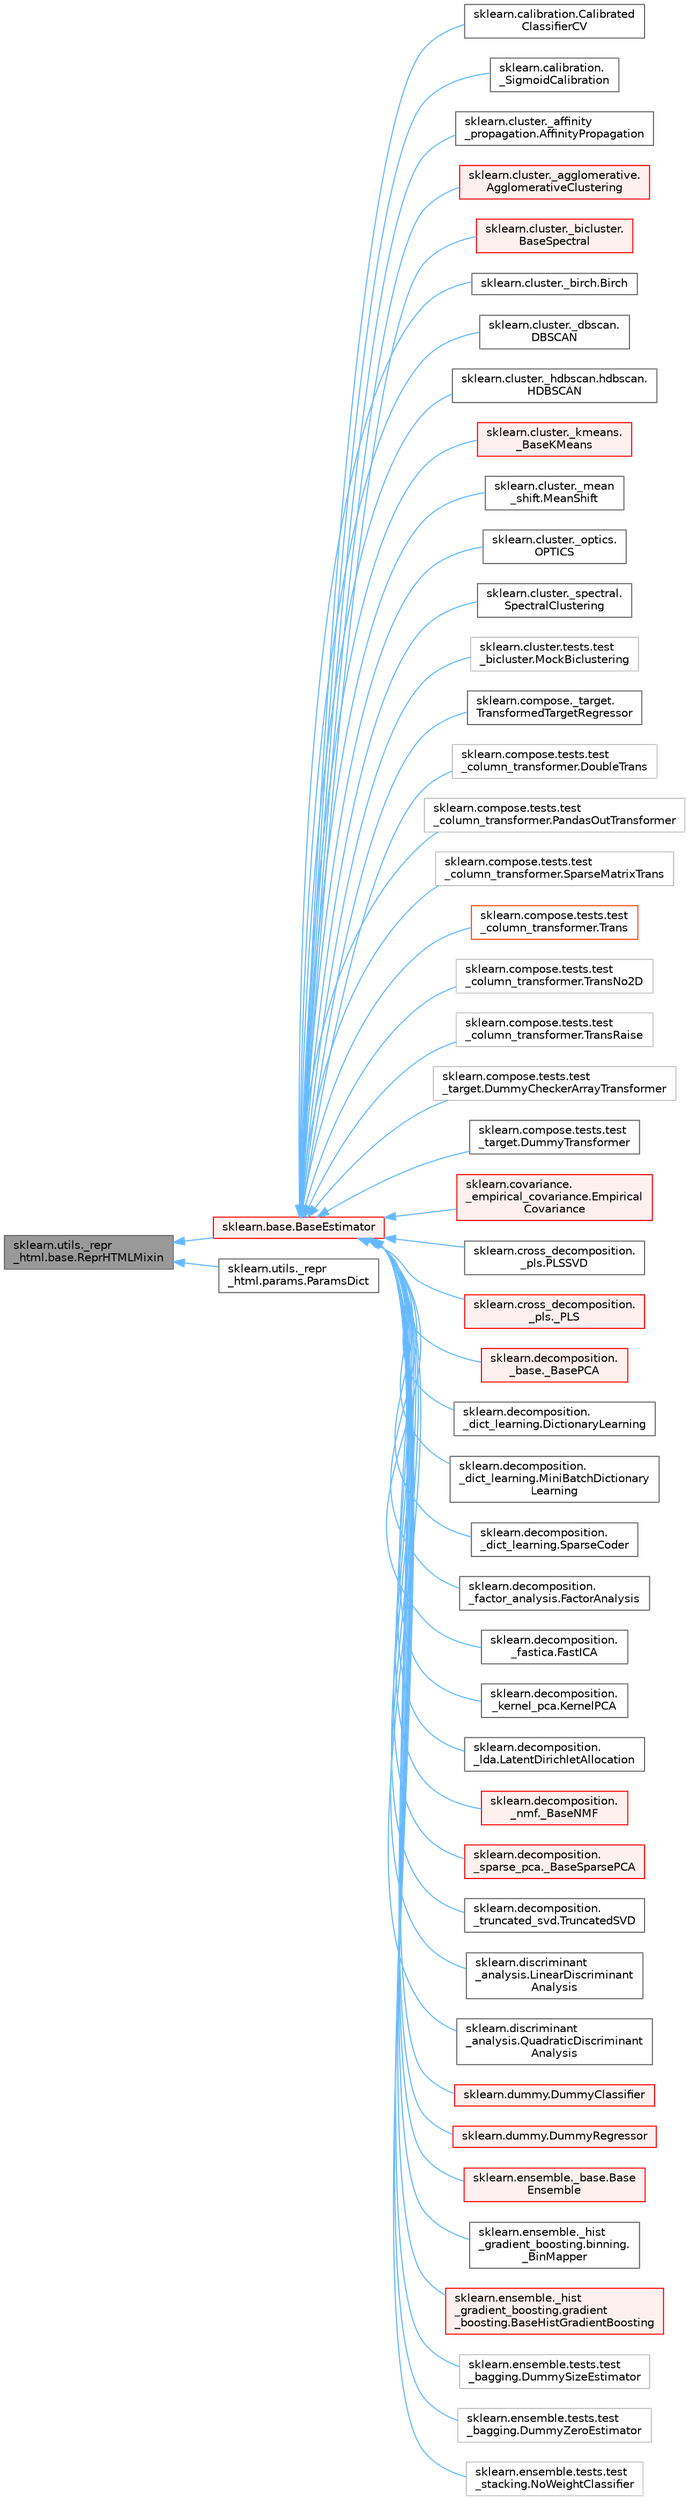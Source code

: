 digraph "sklearn.utils._repr_html.base.ReprHTMLMixin"
{
 // LATEX_PDF_SIZE
  bgcolor="transparent";
  edge [fontname=Helvetica,fontsize=10,labelfontname=Helvetica,labelfontsize=10];
  node [fontname=Helvetica,fontsize=10,shape=box,height=0.2,width=0.4];
  rankdir="LR";
  Node1 [id="Node000001",label="sklearn.utils._repr\l_html.base.ReprHTMLMixin",height=0.2,width=0.4,color="gray40", fillcolor="grey60", style="filled", fontcolor="black",tooltip=" "];
  Node1 -> Node2 [id="edge1_Node000001_Node000002",dir="back",color="steelblue1",style="solid",tooltip=" "];
  Node2 [id="Node000002",label="sklearn.base.BaseEstimator",height=0.2,width=0.4,color="red", fillcolor="#FFF0F0", style="filled",URL="$d3/d20/classsklearn_1_1base_1_1BaseEstimator.html",tooltip=" "];
  Node2 -> Node3 [id="edge2_Node000002_Node000003",dir="back",color="steelblue1",style="solid",tooltip=" "];
  Node3 [id="Node000003",label="sklearn.calibration.Calibrated\lClassifierCV",height=0.2,width=0.4,color="gray40", fillcolor="white", style="filled",URL="$db/d03/classsklearn_1_1calibration_1_1CalibratedClassifierCV.html",tooltip=" "];
  Node2 -> Node4 [id="edge3_Node000002_Node000004",dir="back",color="steelblue1",style="solid",tooltip=" "];
  Node4 [id="Node000004",label="sklearn.calibration.\l_SigmoidCalibration",height=0.2,width=0.4,color="gray40", fillcolor="white", style="filled",URL="$d4/d0d/classsklearn_1_1calibration_1_1__SigmoidCalibration.html",tooltip=" "];
  Node2 -> Node5 [id="edge4_Node000002_Node000005",dir="back",color="steelblue1",style="solid",tooltip=" "];
  Node5 [id="Node000005",label="sklearn.cluster._affinity\l_propagation.AffinityPropagation",height=0.2,width=0.4,color="gray40", fillcolor="white", style="filled",URL="$d8/db9/classsklearn_1_1cluster_1_1__affinity__propagation_1_1AffinityPropagation.html",tooltip=" "];
  Node2 -> Node6 [id="edge5_Node000002_Node000006",dir="back",color="steelblue1",style="solid",tooltip=" "];
  Node6 [id="Node000006",label="sklearn.cluster._agglomerative.\lAgglomerativeClustering",height=0.2,width=0.4,color="red", fillcolor="#FFF0F0", style="filled",URL="$d2/dfe/classsklearn_1_1cluster_1_1__agglomerative_1_1AgglomerativeClustering.html",tooltip=" "];
  Node2 -> Node8 [id="edge6_Node000002_Node000008",dir="back",color="steelblue1",style="solid",tooltip=" "];
  Node8 [id="Node000008",label="sklearn.cluster._bicluster.\lBaseSpectral",height=0.2,width=0.4,color="red", fillcolor="#FFF0F0", style="filled",URL="$db/d6b/classsklearn_1_1cluster_1_1__bicluster_1_1BaseSpectral.html",tooltip=" "];
  Node2 -> Node11 [id="edge7_Node000002_Node000011",dir="back",color="steelblue1",style="solid",tooltip=" "];
  Node11 [id="Node000011",label="sklearn.cluster._birch.Birch",height=0.2,width=0.4,color="gray40", fillcolor="white", style="filled",URL="$d9/d3b/classsklearn_1_1cluster_1_1__birch_1_1Birch.html",tooltip=" "];
  Node2 -> Node12 [id="edge8_Node000002_Node000012",dir="back",color="steelblue1",style="solid",tooltip=" "];
  Node12 [id="Node000012",label="sklearn.cluster._dbscan.\lDBSCAN",height=0.2,width=0.4,color="gray40", fillcolor="white", style="filled",URL="$d4/d47/classsklearn_1_1cluster_1_1__dbscan_1_1DBSCAN.html",tooltip=" "];
  Node2 -> Node13 [id="edge9_Node000002_Node000013",dir="back",color="steelblue1",style="solid",tooltip=" "];
  Node13 [id="Node000013",label="sklearn.cluster._hdbscan.hdbscan.\lHDBSCAN",height=0.2,width=0.4,color="gray40", fillcolor="white", style="filled",URL="$dc/d88/classsklearn_1_1cluster_1_1__hdbscan_1_1hdbscan_1_1HDBSCAN.html",tooltip=" "];
  Node2 -> Node14 [id="edge10_Node000002_Node000014",dir="back",color="steelblue1",style="solid",tooltip=" "];
  Node14 [id="Node000014",label="sklearn.cluster._kmeans.\l_BaseKMeans",height=0.2,width=0.4,color="red", fillcolor="#FFF0F0", style="filled",URL="$df/d2d/classsklearn_1_1cluster_1_1__kmeans_1_1__BaseKMeans.html",tooltip=" "];
  Node2 -> Node18 [id="edge11_Node000002_Node000018",dir="back",color="steelblue1",style="solid",tooltip=" "];
  Node18 [id="Node000018",label="sklearn.cluster._mean\l_shift.MeanShift",height=0.2,width=0.4,color="gray40", fillcolor="white", style="filled",URL="$d4/d01/classsklearn_1_1cluster_1_1__mean__shift_1_1MeanShift.html",tooltip=" "];
  Node2 -> Node19 [id="edge12_Node000002_Node000019",dir="back",color="steelblue1",style="solid",tooltip=" "];
  Node19 [id="Node000019",label="sklearn.cluster._optics.\lOPTICS",height=0.2,width=0.4,color="gray40", fillcolor="white", style="filled",URL="$d6/dee/classsklearn_1_1cluster_1_1__optics_1_1OPTICS.html",tooltip=" "];
  Node2 -> Node20 [id="edge13_Node000002_Node000020",dir="back",color="steelblue1",style="solid",tooltip=" "];
  Node20 [id="Node000020",label="sklearn.cluster._spectral.\lSpectralClustering",height=0.2,width=0.4,color="gray40", fillcolor="white", style="filled",URL="$d7/d39/classsklearn_1_1cluster_1_1__spectral_1_1SpectralClustering.html",tooltip=" "];
  Node2 -> Node21 [id="edge14_Node000002_Node000021",dir="back",color="steelblue1",style="solid",tooltip=" "];
  Node21 [id="Node000021",label="sklearn.cluster.tests.test\l_bicluster.MockBiclustering",height=0.2,width=0.4,color="grey75", fillcolor="white", style="filled",URL="$d0/d46/classsklearn_1_1cluster_1_1tests_1_1test__bicluster_1_1MockBiclustering.html",tooltip=" "];
  Node2 -> Node22 [id="edge15_Node000002_Node000022",dir="back",color="steelblue1",style="solid",tooltip=" "];
  Node22 [id="Node000022",label="sklearn.compose._target.\lTransformedTargetRegressor",height=0.2,width=0.4,color="gray40", fillcolor="white", style="filled",URL="$df/d6f/classsklearn_1_1compose_1_1__target_1_1TransformedTargetRegressor.html",tooltip=" "];
  Node2 -> Node23 [id="edge16_Node000002_Node000023",dir="back",color="steelblue1",style="solid",tooltip=" "];
  Node23 [id="Node000023",label="sklearn.compose.tests.test\l_column_transformer.DoubleTrans",height=0.2,width=0.4,color="grey75", fillcolor="white", style="filled",URL="$da/d16/classsklearn_1_1compose_1_1tests_1_1test__column__transformer_1_1DoubleTrans.html",tooltip=" "];
  Node2 -> Node24 [id="edge17_Node000002_Node000024",dir="back",color="steelblue1",style="solid",tooltip=" "];
  Node24 [id="Node000024",label="sklearn.compose.tests.test\l_column_transformer.PandasOutTransformer",height=0.2,width=0.4,color="grey75", fillcolor="white", style="filled",URL="$d7/d0b/classsklearn_1_1compose_1_1tests_1_1test__column__transformer_1_1PandasOutTransformer.html",tooltip=" "];
  Node2 -> Node25 [id="edge18_Node000002_Node000025",dir="back",color="steelblue1",style="solid",tooltip=" "];
  Node25 [id="Node000025",label="sklearn.compose.tests.test\l_column_transformer.SparseMatrixTrans",height=0.2,width=0.4,color="grey75", fillcolor="white", style="filled",URL="$de/d5b/classsklearn_1_1compose_1_1tests_1_1test__column__transformer_1_1SparseMatrixTrans.html",tooltip=" "];
  Node2 -> Node26 [id="edge19_Node000002_Node000026",dir="back",color="steelblue1",style="solid",tooltip=" "];
  Node26 [id="Node000026",label="sklearn.compose.tests.test\l_column_transformer.Trans",height=0.2,width=0.4,color="orangered", fillcolor="white", style="filled",URL="$d7/d15/classsklearn_1_1compose_1_1tests_1_1test__column__transformer_1_1Trans.html",tooltip=" "];
  Node2 -> Node28 [id="edge20_Node000002_Node000028",dir="back",color="steelblue1",style="solid",tooltip=" "];
  Node28 [id="Node000028",label="sklearn.compose.tests.test\l_column_transformer.TransNo2D",height=0.2,width=0.4,color="grey75", fillcolor="white", style="filled",URL="$dd/dca/classsklearn_1_1compose_1_1tests_1_1test__column__transformer_1_1TransNo2D.html",tooltip=" "];
  Node2 -> Node29 [id="edge21_Node000002_Node000029",dir="back",color="steelblue1",style="solid",tooltip=" "];
  Node29 [id="Node000029",label="sklearn.compose.tests.test\l_column_transformer.TransRaise",height=0.2,width=0.4,color="grey75", fillcolor="white", style="filled",URL="$db/dfd/classsklearn_1_1compose_1_1tests_1_1test__column__transformer_1_1TransRaise.html",tooltip=" "];
  Node2 -> Node30 [id="edge22_Node000002_Node000030",dir="back",color="steelblue1",style="solid",tooltip=" "];
  Node30 [id="Node000030",label="sklearn.compose.tests.test\l_target.DummyCheckerArrayTransformer",height=0.2,width=0.4,color="grey75", fillcolor="white", style="filled",URL="$dd/dac/classsklearn_1_1compose_1_1tests_1_1test__target_1_1DummyCheckerArrayTransformer.html",tooltip=" "];
  Node2 -> Node31 [id="edge23_Node000002_Node000031",dir="back",color="steelblue1",style="solid",tooltip=" "];
  Node31 [id="Node000031",label="sklearn.compose.tests.test\l_target.DummyTransformer",height=0.2,width=0.4,color="gray40", fillcolor="white", style="filled",URL="$dd/d2f/classsklearn_1_1compose_1_1tests_1_1test__target_1_1DummyTransformer.html",tooltip=" "];
  Node2 -> Node32 [id="edge24_Node000002_Node000032",dir="back",color="steelblue1",style="solid",tooltip=" "];
  Node32 [id="Node000032",label="sklearn.covariance.\l_empirical_covariance.Empirical\lCovariance",height=0.2,width=0.4,color="red", fillcolor="#FFF0F0", style="filled",URL="$d9/d14/classsklearn_1_1covariance_1_1__empirical__covariance_1_1EmpiricalCovariance.html",tooltip=" "];
  Node2 -> Node41 [id="edge25_Node000002_Node000041",dir="back",color="steelblue1",style="solid",tooltip=" "];
  Node41 [id="Node000041",label="sklearn.cross_decomposition.\l_pls.PLSSVD",height=0.2,width=0.4,color="gray40", fillcolor="white", style="filled",URL="$dd/d3d/classsklearn_1_1cross__decomposition_1_1__pls_1_1PLSSVD.html",tooltip=" "];
  Node2 -> Node42 [id="edge26_Node000002_Node000042",dir="back",color="steelblue1",style="solid",tooltip=" "];
  Node42 [id="Node000042",label="sklearn.cross_decomposition.\l_pls._PLS",height=0.2,width=0.4,color="red", fillcolor="#FFF0F0", style="filled",URL="$d2/dbd/classsklearn_1_1cross__decomposition_1_1__pls_1_1__PLS.html",tooltip=" "];
  Node2 -> Node46 [id="edge27_Node000002_Node000046",dir="back",color="steelblue1",style="solid",tooltip=" "];
  Node46 [id="Node000046",label="sklearn.decomposition.\l_base._BasePCA",height=0.2,width=0.4,color="red", fillcolor="#FFF0F0", style="filled",URL="$d6/dcb/classsklearn_1_1decomposition_1_1__base_1_1__BasePCA.html",tooltip=" "];
  Node2 -> Node49 [id="edge28_Node000002_Node000049",dir="back",color="steelblue1",style="solid",tooltip=" "];
  Node49 [id="Node000049",label="sklearn.decomposition.\l_dict_learning.DictionaryLearning",height=0.2,width=0.4,color="gray40", fillcolor="white", style="filled",URL="$db/d05/classsklearn_1_1decomposition_1_1__dict__learning_1_1DictionaryLearning.html",tooltip=" "];
  Node2 -> Node50 [id="edge29_Node000002_Node000050",dir="back",color="steelblue1",style="solid",tooltip=" "];
  Node50 [id="Node000050",label="sklearn.decomposition.\l_dict_learning.MiniBatchDictionary\lLearning",height=0.2,width=0.4,color="gray40", fillcolor="white", style="filled",URL="$df/d60/classsklearn_1_1decomposition_1_1__dict__learning_1_1MiniBatchDictionaryLearning.html",tooltip=" "];
  Node2 -> Node51 [id="edge30_Node000002_Node000051",dir="back",color="steelblue1",style="solid",tooltip=" "];
  Node51 [id="Node000051",label="sklearn.decomposition.\l_dict_learning.SparseCoder",height=0.2,width=0.4,color="gray40", fillcolor="white", style="filled",URL="$d8/d2a/classsklearn_1_1decomposition_1_1__dict__learning_1_1SparseCoder.html",tooltip=" "];
  Node2 -> Node52 [id="edge31_Node000002_Node000052",dir="back",color="steelblue1",style="solid",tooltip=" "];
  Node52 [id="Node000052",label="sklearn.decomposition.\l_factor_analysis.FactorAnalysis",height=0.2,width=0.4,color="gray40", fillcolor="white", style="filled",URL="$d4/d06/classsklearn_1_1decomposition_1_1__factor__analysis_1_1FactorAnalysis.html",tooltip=" "];
  Node2 -> Node53 [id="edge32_Node000002_Node000053",dir="back",color="steelblue1",style="solid",tooltip=" "];
  Node53 [id="Node000053",label="sklearn.decomposition.\l_fastica.FastICA",height=0.2,width=0.4,color="gray40", fillcolor="white", style="filled",URL="$d1/de9/classsklearn_1_1decomposition_1_1__fastica_1_1FastICA.html",tooltip=" "];
  Node2 -> Node54 [id="edge33_Node000002_Node000054",dir="back",color="steelblue1",style="solid",tooltip=" "];
  Node54 [id="Node000054",label="sklearn.decomposition.\l_kernel_pca.KernelPCA",height=0.2,width=0.4,color="gray40", fillcolor="white", style="filled",URL="$d1/d92/classsklearn_1_1decomposition_1_1__kernel__pca_1_1KernelPCA.html",tooltip=" "];
  Node2 -> Node55 [id="edge34_Node000002_Node000055",dir="back",color="steelblue1",style="solid",tooltip=" "];
  Node55 [id="Node000055",label="sklearn.decomposition.\l_lda.LatentDirichletAllocation",height=0.2,width=0.4,color="gray40", fillcolor="white", style="filled",URL="$da/d17/classsklearn_1_1decomposition_1_1__lda_1_1LatentDirichletAllocation.html",tooltip=" "];
  Node2 -> Node56 [id="edge35_Node000002_Node000056",dir="back",color="steelblue1",style="solid",tooltip=" "];
  Node56 [id="Node000056",label="sklearn.decomposition.\l_nmf._BaseNMF",height=0.2,width=0.4,color="red", fillcolor="#FFF0F0", style="filled",URL="$de/d90/classsklearn_1_1decomposition_1_1__nmf_1_1__BaseNMF.html",tooltip=" "];
  Node2 -> Node59 [id="edge36_Node000002_Node000059",dir="back",color="steelblue1",style="solid",tooltip=" "];
  Node59 [id="Node000059",label="sklearn.decomposition.\l_sparse_pca._BaseSparsePCA",height=0.2,width=0.4,color="red", fillcolor="#FFF0F0", style="filled",URL="$de/ddc/classsklearn_1_1decomposition_1_1__sparse__pca_1_1__BaseSparsePCA.html",tooltip=" "];
  Node2 -> Node62 [id="edge37_Node000002_Node000062",dir="back",color="steelblue1",style="solid",tooltip=" "];
  Node62 [id="Node000062",label="sklearn.decomposition.\l_truncated_svd.TruncatedSVD",height=0.2,width=0.4,color="gray40", fillcolor="white", style="filled",URL="$df/d53/classsklearn_1_1decomposition_1_1__truncated__svd_1_1TruncatedSVD.html",tooltip=" "];
  Node2 -> Node63 [id="edge38_Node000002_Node000063",dir="back",color="steelblue1",style="solid",tooltip=" "];
  Node63 [id="Node000063",label="sklearn.discriminant\l_analysis.LinearDiscriminant\lAnalysis",height=0.2,width=0.4,color="gray40", fillcolor="white", style="filled",URL="$d3/d03/classsklearn_1_1discriminant__analysis_1_1LinearDiscriminantAnalysis.html",tooltip=" "];
  Node2 -> Node64 [id="edge39_Node000002_Node000064",dir="back",color="steelblue1",style="solid",tooltip=" "];
  Node64 [id="Node000064",label="sklearn.discriminant\l_analysis.QuadraticDiscriminant\lAnalysis",height=0.2,width=0.4,color="gray40", fillcolor="white", style="filled",URL="$d8/d05/classsklearn_1_1discriminant__analysis_1_1QuadraticDiscriminantAnalysis.html",tooltip=" "];
  Node2 -> Node65 [id="edge40_Node000002_Node000065",dir="back",color="steelblue1",style="solid",tooltip=" "];
  Node65 [id="Node000065",label="sklearn.dummy.DummyClassifier",height=0.2,width=0.4,color="red", fillcolor="#FFF0F0", style="filled",URL="$d5/d95/classsklearn_1_1dummy_1_1DummyClassifier.html",tooltip=" "];
  Node2 -> Node69 [id="edge41_Node000002_Node000069",dir="back",color="steelblue1",style="solid",tooltip=" "];
  Node69 [id="Node000069",label="sklearn.dummy.DummyRegressor",height=0.2,width=0.4,color="red", fillcolor="#FFF0F0", style="filled",URL="$d1/dcb/classsklearn_1_1dummy_1_1DummyRegressor.html",tooltip=" "];
  Node2 -> Node74 [id="edge42_Node000002_Node000074",dir="back",color="steelblue1",style="solid",tooltip=" "];
  Node74 [id="Node000074",label="sklearn.ensemble._base.Base\lEnsemble",height=0.2,width=0.4,color="red", fillcolor="#FFF0F0", style="filled",URL="$d9/d0e/classsklearn_1_1ensemble_1_1__base_1_1BaseEnsemble.html",tooltip=" "];
  Node2 -> Node95 [id="edge43_Node000002_Node000095",dir="back",color="steelblue1",style="solid",tooltip=" "];
  Node95 [id="Node000095",label="sklearn.ensemble._hist\l_gradient_boosting.binning.\l_BinMapper",height=0.2,width=0.4,color="gray40", fillcolor="white", style="filled",URL="$d6/d09/classsklearn_1_1ensemble_1_1__hist__gradient__boosting_1_1binning_1_1__BinMapper.html",tooltip=" "];
  Node2 -> Node96 [id="edge44_Node000002_Node000096",dir="back",color="steelblue1",style="solid",tooltip=" "];
  Node96 [id="Node000096",label="sklearn.ensemble._hist\l_gradient_boosting.gradient\l_boosting.BaseHistGradientBoosting",height=0.2,width=0.4,color="red", fillcolor="#FFF0F0", style="filled",URL="$d0/d2d/classsklearn_1_1ensemble_1_1__hist__gradient__boosting_1_1gradient__boosting_1_1BaseHistGradientBoosting.html",tooltip=" "];
  Node2 -> Node99 [id="edge45_Node000002_Node000099",dir="back",color="steelblue1",style="solid",tooltip=" "];
  Node99 [id="Node000099",label="sklearn.ensemble.tests.test\l_bagging.DummySizeEstimator",height=0.2,width=0.4,color="grey75", fillcolor="white", style="filled",URL="$dd/dfc/classsklearn_1_1ensemble_1_1tests_1_1test__bagging_1_1DummySizeEstimator.html",tooltip=" "];
  Node2 -> Node100 [id="edge46_Node000002_Node000100",dir="back",color="steelblue1",style="solid",tooltip=" "];
  Node100 [id="Node000100",label="sklearn.ensemble.tests.test\l_bagging.DummyZeroEstimator",height=0.2,width=0.4,color="grey75", fillcolor="white", style="filled",URL="$d7/dcb/classsklearn_1_1ensemble_1_1tests_1_1test__bagging_1_1DummyZeroEstimator.html",tooltip=" "];
  Node2 -> Node101 [id="edge47_Node000002_Node000101",dir="back",color="steelblue1",style="solid",tooltip=" "];
  Node101 [id="Node000101",label="sklearn.ensemble.tests.test\l_stacking.NoWeightClassifier",height=0.2,width=0.4,color="grey75", fillcolor="white", style="filled",URL="$de/d5f/classsklearn_1_1ensemble_1_1tests_1_1test__stacking_1_1NoWeightClassifier.html",tooltip=" "];
  Node1 -> Node405 [id="edge48_Node000001_Node000405",dir="back",color="steelblue1",style="solid",tooltip=" "];
  Node405 [id="Node000405",label="sklearn.utils._repr\l_html.params.ParamsDict",height=0.2,width=0.4,color="gray40", fillcolor="white", style="filled",URL="$d5/d72/classsklearn_1_1utils_1_1__repr__html_1_1params_1_1ParamsDict.html",tooltip=" "];
}
